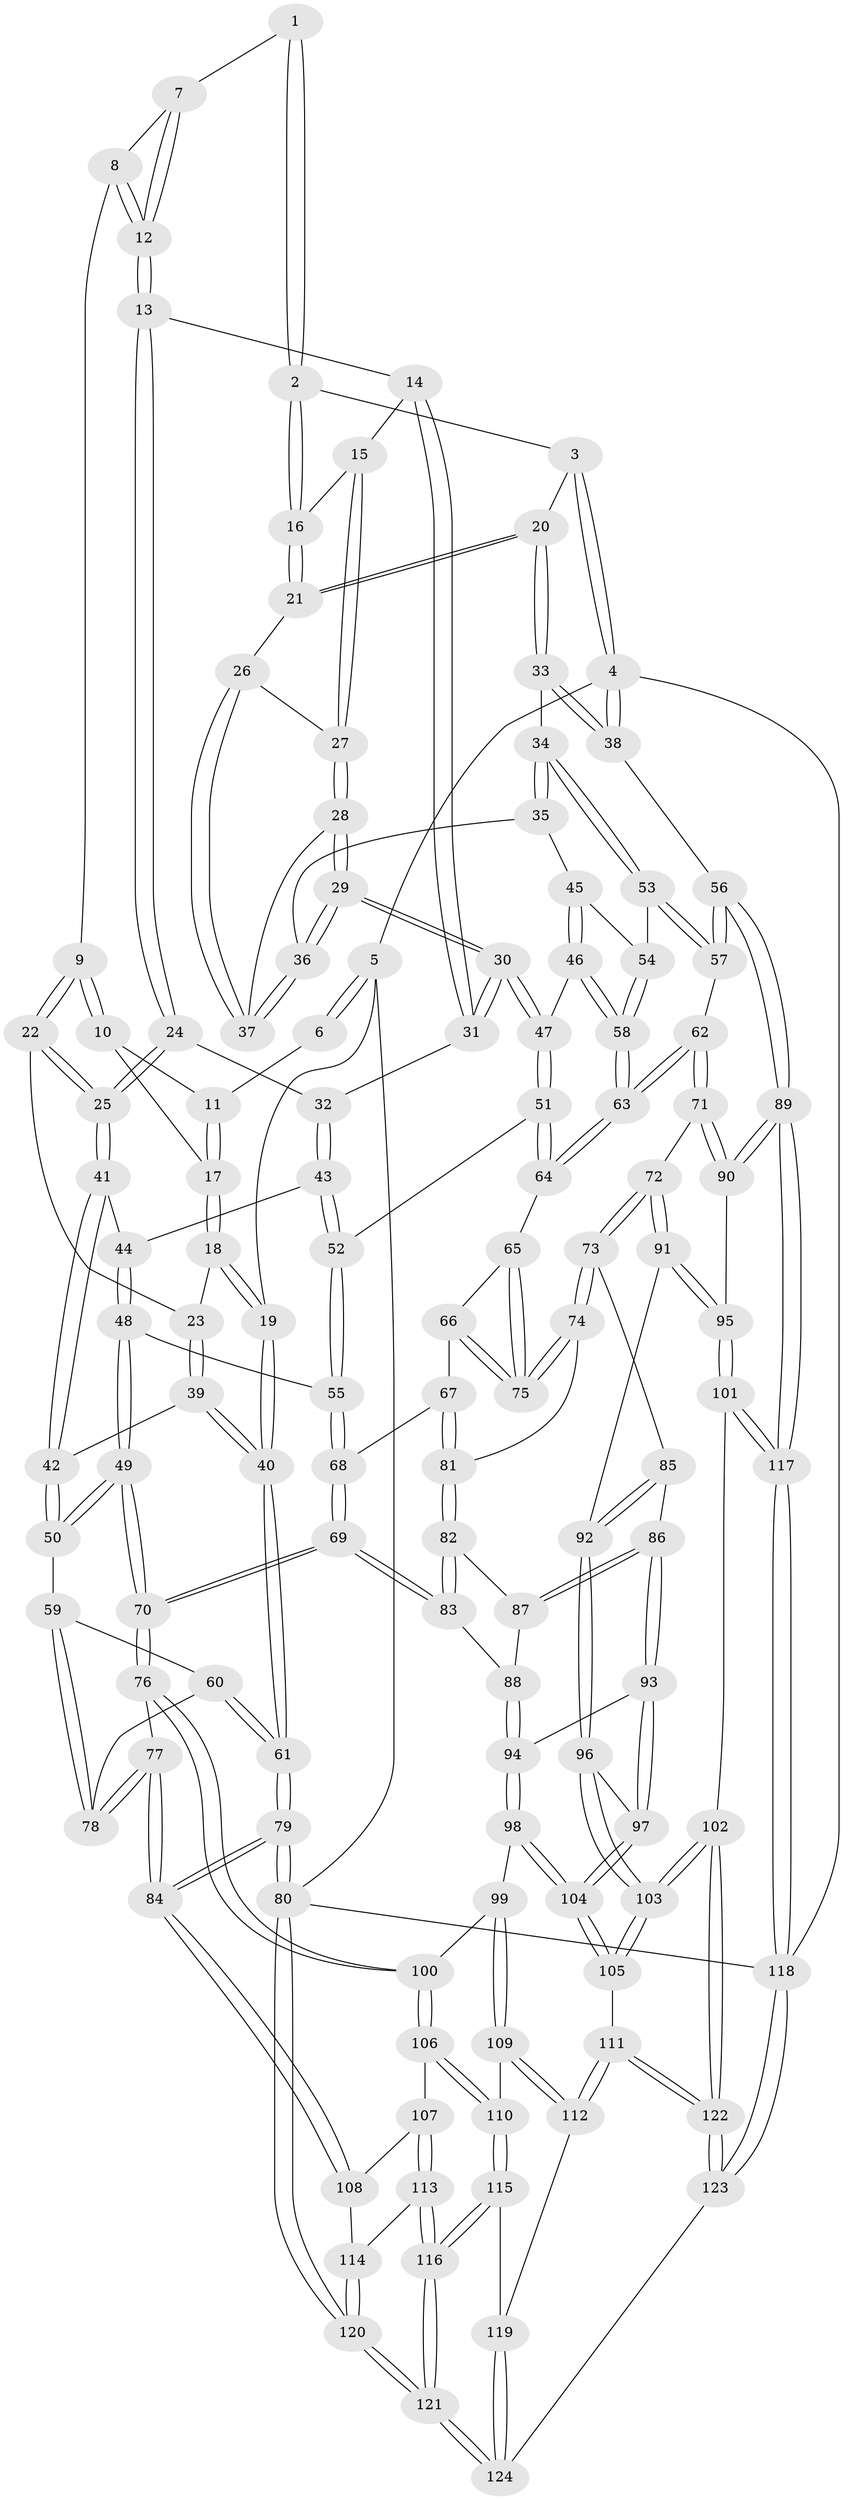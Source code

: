 // Generated by graph-tools (version 1.1) at 2025/16/03/09/25 04:16:49]
// undirected, 124 vertices, 307 edges
graph export_dot {
graph [start="1"]
  node [color=gray90,style=filled];
  1 [pos="+0.34336933461640134+0"];
  2 [pos="+0.6332697682320356+0"];
  3 [pos="+0.940548512781365+0"];
  4 [pos="+1+0"];
  5 [pos="+0+0"];
  6 [pos="+0.17785562182224113+0"];
  7 [pos="+0.34881374196453935+0"];
  8 [pos="+0.3026335088703941+0.10802292046079909"];
  9 [pos="+0.2705009172275516+0.12391678298297859"];
  10 [pos="+0.24762834058044214+0.1117332752691522"];
  11 [pos="+0.21827444479636526+0.015645593191508007"];
  12 [pos="+0.43038171772982714+0.1411356472586164"];
  13 [pos="+0.43219647728756655+0.14285864113172478"];
  14 [pos="+0.4778807318640929+0.13782839557394094"];
  15 [pos="+0.5943569546207168+0.07395396229743166"];
  16 [pos="+0.641829888091966+0"];
  17 [pos="+0.15248117760774185+0.1248067483577202"];
  18 [pos="+0.09829379344709763+0.14059801827137955"];
  19 [pos="+0+0.06255859890809577"];
  20 [pos="+0.8492684082761034+0.1533785002723614"];
  21 [pos="+0.828200229127946+0.1495964645067734"];
  22 [pos="+0.26459046801060837+0.23258371111791679"];
  23 [pos="+0.21403872917974517+0.23472515573436922"];
  24 [pos="+0.3938530904191641+0.22319784021386294"];
  25 [pos="+0.3002892299662342+0.26248327079058176"];
  26 [pos="+0.8157428716664381+0.16039827965450879"];
  27 [pos="+0.6284968603991483+0.203161363804242"];
  28 [pos="+0.6303784345043146+0.22780662542242597"];
  29 [pos="+0.6000237685170413+0.30465636946996605"];
  30 [pos="+0.5761701798598904+0.33541793277816917"];
  31 [pos="+0.5471061267412244+0.31210272480191353"];
  32 [pos="+0.43619017052897335+0.28113005692081144"];
  33 [pos="+0.991673954617616+0.22244750875386152"];
  34 [pos="+0.934220614648397+0.29247621640473137"];
  35 [pos="+0.7614160895200534+0.32485881703165737"];
  36 [pos="+0.7439928137599064+0.2991939057121949"];
  37 [pos="+0.7444856982482978+0.2398270134392246"];
  38 [pos="+1+0.17029182051533095"];
  39 [pos="+0.14310141530425277+0.3152886816579828"];
  40 [pos="+0+0.18563107874831167"];
  41 [pos="+0.3002194569958981+0.2722122353235204"];
  42 [pos="+0.19019626782312676+0.3951775546125838"];
  43 [pos="+0.39454594227453366+0.37301482189628593"];
  44 [pos="+0.32877137812369467+0.3300462953486343"];
  45 [pos="+0.7460108600734625+0.3715045432238033"];
  46 [pos="+0.5880317662399765+0.3726213829324014"];
  47 [pos="+0.5770061737752089+0.3703601743766752"];
  48 [pos="+0.26708196068925666+0.4428384534255735"];
  49 [pos="+0.2244657022538795+0.4596293475680885"];
  50 [pos="+0.19309221877410637+0.4386440580345804"];
  51 [pos="+0.5682707495227174+0.38683885838919635"];
  52 [pos="+0.41692577651858337+0.4214886831457925"];
  53 [pos="+0.8957108361995479+0.3939340431020851"];
  54 [pos="+0.762479225808226+0.4060107146589686"];
  55 [pos="+0.4027719862178688+0.4448590381672387"];
  56 [pos="+1+0.6575307219210402"];
  57 [pos="+0.898656717562165+0.4600981287110327"];
  58 [pos="+0.7472770367906393+0.47013813759584067"];
  59 [pos="+0.18557648248428799+0.4409546511542398"];
  60 [pos="+0.025580912804909137+0.46194872391832753"];
  61 [pos="+0+0.4284201500616983"];
  62 [pos="+0.7677154056862401+0.5650791739968226"];
  63 [pos="+0.75529969547103+0.5330520228169209"];
  64 [pos="+0.5739978158926051+0.42733510688765314"];
  65 [pos="+0.5714051761274291+0.4508286411145061"];
  66 [pos="+0.44651641637195066+0.5261546033777156"];
  67 [pos="+0.4324626814547094+0.5297636495845015"];
  68 [pos="+0.40908168025407665+0.5233036985365438"];
  69 [pos="+0.3032436991734297+0.6551146870144373"];
  70 [pos="+0.28175166265574925+0.6668646386399645"];
  71 [pos="+0.7648129880967193+0.5806383185547584"];
  72 [pos="+0.7246631446496928+0.6017340376199516"];
  73 [pos="+0.6511956903788704+0.6057650864438074"];
  74 [pos="+0.5803417456566777+0.543611980972543"];
  75 [pos="+0.5774950214548581+0.5336904278034427"];
  76 [pos="+0.2797411199602292+0.6703011654731887"];
  77 [pos="+0.13304419884697974+0.6283130850037179"];
  78 [pos="+0.11754890068219556+0.5754472300207171"];
  79 [pos="+0+0.706486000763279"];
  80 [pos="+0+1"];
  81 [pos="+0.503153751145618+0.595648991632253"];
  82 [pos="+0.4972341886886577+0.6207150948334599"];
  83 [pos="+0.34409124661150275+0.6556890330806003"];
  84 [pos="+0+0.7108524172625015"];
  85 [pos="+0.632704387059365+0.6287464275588905"];
  86 [pos="+0.5628998928158858+0.6799399108750029"];
  87 [pos="+0.5056140439964455+0.6357107025017007"];
  88 [pos="+0.4704649742320581+0.6942214151501747"];
  89 [pos="+1+0.7818638594141898"];
  90 [pos="+0.8397126002978933+0.640263673775266"];
  91 [pos="+0.7156585245447604+0.6868203135317494"];
  92 [pos="+0.6421408143809447+0.7436107285310776"];
  93 [pos="+0.5575928507477195+0.7002483791953282"];
  94 [pos="+0.5025874667990113+0.7356183942818184"];
  95 [pos="+0.7405905671529079+0.8343912786203347"];
  96 [pos="+0.6324811482924336+0.7719884422552105"];
  97 [pos="+0.5979098907108308+0.755945628458728"];
  98 [pos="+0.4799484306437752+0.7891100399358745"];
  99 [pos="+0.45210107721527404+0.7882636852529403"];
  100 [pos="+0.27965752339717476+0.6734694791971263"];
  101 [pos="+0.737226321190837+0.8674879671197145"];
  102 [pos="+0.7062006205449224+0.8851252009651313"];
  103 [pos="+0.7011807787681504+0.8807454891192139"];
  104 [pos="+0.5082528323757171+0.8195754003394395"];
  105 [pos="+0.5097534518216422+0.8229384588971826"];
  106 [pos="+0.2460421967580382+0.7644106526918433"];
  107 [pos="+0.127381052329279+0.8204339343626077"];
  108 [pos="+0.0641206402900674+0.8160440589074976"];
  109 [pos="+0.400046594507324+0.8591399719197557"];
  110 [pos="+0.2994401727202476+0.8725511634201251"];
  111 [pos="+0.48733935764127706+0.9266994127019066"];
  112 [pos="+0.470294415541067+0.9267747200970367"];
  113 [pos="+0.1495834842190223+0.9410618664879858"];
  114 [pos="+0.053792736904814016+0.951925494691628"];
  115 [pos="+0.29970661689212863+0.9192190927440411"];
  116 [pos="+0.2299214085784095+1"];
  117 [pos="+1+0.8603924288091761"];
  118 [pos="+1+1"];
  119 [pos="+0.41781173402508764+0.9542661889779388"];
  120 [pos="+0+1"];
  121 [pos="+0.21788544880408542+1"];
  122 [pos="+0.6375426681290509+1"];
  123 [pos="+0.6427890158067798+1"];
  124 [pos="+0.3714964410908794+1"];
  1 -- 2;
  1 -- 2;
  1 -- 7;
  2 -- 3;
  2 -- 16;
  2 -- 16;
  3 -- 4;
  3 -- 4;
  3 -- 20;
  4 -- 5;
  4 -- 38;
  4 -- 38;
  4 -- 118;
  5 -- 6;
  5 -- 6;
  5 -- 19;
  5 -- 80;
  6 -- 11;
  7 -- 8;
  7 -- 12;
  7 -- 12;
  8 -- 9;
  8 -- 12;
  8 -- 12;
  9 -- 10;
  9 -- 10;
  9 -- 22;
  9 -- 22;
  10 -- 11;
  10 -- 17;
  11 -- 17;
  11 -- 17;
  12 -- 13;
  12 -- 13;
  13 -- 14;
  13 -- 24;
  13 -- 24;
  14 -- 15;
  14 -- 31;
  14 -- 31;
  15 -- 16;
  15 -- 27;
  15 -- 27;
  16 -- 21;
  16 -- 21;
  17 -- 18;
  17 -- 18;
  18 -- 19;
  18 -- 19;
  18 -- 23;
  19 -- 40;
  19 -- 40;
  20 -- 21;
  20 -- 21;
  20 -- 33;
  20 -- 33;
  21 -- 26;
  22 -- 23;
  22 -- 25;
  22 -- 25;
  23 -- 39;
  23 -- 39;
  24 -- 25;
  24 -- 25;
  24 -- 32;
  25 -- 41;
  25 -- 41;
  26 -- 27;
  26 -- 37;
  26 -- 37;
  27 -- 28;
  27 -- 28;
  28 -- 29;
  28 -- 29;
  28 -- 37;
  29 -- 30;
  29 -- 30;
  29 -- 36;
  29 -- 36;
  30 -- 31;
  30 -- 31;
  30 -- 47;
  30 -- 47;
  31 -- 32;
  32 -- 43;
  32 -- 43;
  33 -- 34;
  33 -- 38;
  33 -- 38;
  34 -- 35;
  34 -- 35;
  34 -- 53;
  34 -- 53;
  35 -- 36;
  35 -- 45;
  36 -- 37;
  36 -- 37;
  38 -- 56;
  39 -- 40;
  39 -- 40;
  39 -- 42;
  40 -- 61;
  40 -- 61;
  41 -- 42;
  41 -- 42;
  41 -- 44;
  42 -- 50;
  42 -- 50;
  43 -- 44;
  43 -- 52;
  43 -- 52;
  44 -- 48;
  44 -- 48;
  45 -- 46;
  45 -- 46;
  45 -- 54;
  46 -- 47;
  46 -- 58;
  46 -- 58;
  47 -- 51;
  47 -- 51;
  48 -- 49;
  48 -- 49;
  48 -- 55;
  49 -- 50;
  49 -- 50;
  49 -- 70;
  49 -- 70;
  50 -- 59;
  51 -- 52;
  51 -- 64;
  51 -- 64;
  52 -- 55;
  52 -- 55;
  53 -- 54;
  53 -- 57;
  53 -- 57;
  54 -- 58;
  54 -- 58;
  55 -- 68;
  55 -- 68;
  56 -- 57;
  56 -- 57;
  56 -- 89;
  56 -- 89;
  57 -- 62;
  58 -- 63;
  58 -- 63;
  59 -- 60;
  59 -- 78;
  59 -- 78;
  60 -- 61;
  60 -- 61;
  60 -- 78;
  61 -- 79;
  61 -- 79;
  62 -- 63;
  62 -- 63;
  62 -- 71;
  62 -- 71;
  63 -- 64;
  63 -- 64;
  64 -- 65;
  65 -- 66;
  65 -- 75;
  65 -- 75;
  66 -- 67;
  66 -- 75;
  66 -- 75;
  67 -- 68;
  67 -- 81;
  67 -- 81;
  68 -- 69;
  68 -- 69;
  69 -- 70;
  69 -- 70;
  69 -- 83;
  69 -- 83;
  70 -- 76;
  70 -- 76;
  71 -- 72;
  71 -- 90;
  71 -- 90;
  72 -- 73;
  72 -- 73;
  72 -- 91;
  72 -- 91;
  73 -- 74;
  73 -- 74;
  73 -- 85;
  74 -- 75;
  74 -- 75;
  74 -- 81;
  76 -- 77;
  76 -- 100;
  76 -- 100;
  77 -- 78;
  77 -- 78;
  77 -- 84;
  77 -- 84;
  79 -- 80;
  79 -- 80;
  79 -- 84;
  79 -- 84;
  80 -- 120;
  80 -- 120;
  80 -- 118;
  81 -- 82;
  81 -- 82;
  82 -- 83;
  82 -- 83;
  82 -- 87;
  83 -- 88;
  84 -- 108;
  84 -- 108;
  85 -- 86;
  85 -- 92;
  85 -- 92;
  86 -- 87;
  86 -- 87;
  86 -- 93;
  86 -- 93;
  87 -- 88;
  88 -- 94;
  88 -- 94;
  89 -- 90;
  89 -- 90;
  89 -- 117;
  89 -- 117;
  90 -- 95;
  91 -- 92;
  91 -- 95;
  91 -- 95;
  92 -- 96;
  92 -- 96;
  93 -- 94;
  93 -- 97;
  93 -- 97;
  94 -- 98;
  94 -- 98;
  95 -- 101;
  95 -- 101;
  96 -- 97;
  96 -- 103;
  96 -- 103;
  97 -- 104;
  97 -- 104;
  98 -- 99;
  98 -- 104;
  98 -- 104;
  99 -- 100;
  99 -- 109;
  99 -- 109;
  100 -- 106;
  100 -- 106;
  101 -- 102;
  101 -- 117;
  101 -- 117;
  102 -- 103;
  102 -- 103;
  102 -- 122;
  102 -- 122;
  103 -- 105;
  103 -- 105;
  104 -- 105;
  104 -- 105;
  105 -- 111;
  106 -- 107;
  106 -- 110;
  106 -- 110;
  107 -- 108;
  107 -- 113;
  107 -- 113;
  108 -- 114;
  109 -- 110;
  109 -- 112;
  109 -- 112;
  110 -- 115;
  110 -- 115;
  111 -- 112;
  111 -- 112;
  111 -- 122;
  111 -- 122;
  112 -- 119;
  113 -- 114;
  113 -- 116;
  113 -- 116;
  114 -- 120;
  114 -- 120;
  115 -- 116;
  115 -- 116;
  115 -- 119;
  116 -- 121;
  116 -- 121;
  117 -- 118;
  117 -- 118;
  118 -- 123;
  118 -- 123;
  119 -- 124;
  119 -- 124;
  120 -- 121;
  120 -- 121;
  121 -- 124;
  121 -- 124;
  122 -- 123;
  122 -- 123;
  123 -- 124;
}
